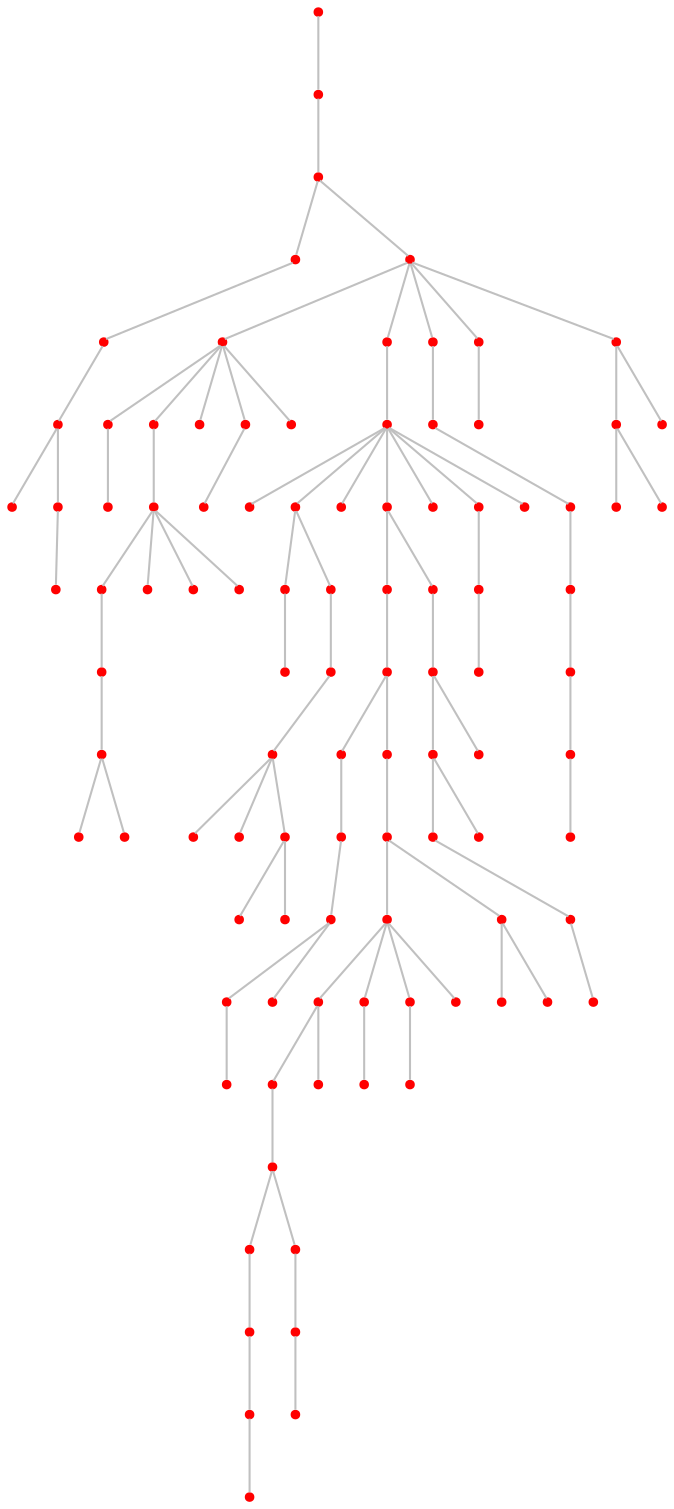 graph {
	1 [color=red shape=point]
	3 [color=red shape=point]
	1 -- 3 [color=gray]
	7 [color=red shape=point]
	3 -- 7 [color=gray]
	87 [color=red shape=point]
	7 -- 87 [color=gray]
	26 [color=red shape=point]
	87 -- 26 [color=gray]
	66 [color=red shape=point]
	26 -- 66 [color=gray]
	73 [color=red shape=point]
	66 -- 73 [color=gray]
	75 [color=red shape=point]
	66 -- 75 [color=gray]
	67 [color=red shape=point]
	75 -- 67 [color=gray]
	4 [color=red shape=point]
	7 -- 4 [color=gray]
	9 [color=red shape=point]
	4 -- 9 [color=gray]
	33 [color=red shape=point]
	9 -- 33 [color=gray]
	57 [color=red shape=point]
	33 -- 57 [color=gray]
	80 [color=red shape=point]
	9 -- 80 [color=gray]
	16 [color=red shape=point]
	80 -- 16 [color=gray]
	43 [color=red shape=point]
	16 -- 43 [color=gray]
	47 [color=red shape=point]
	43 -- 47 [color=gray]
	31 [color=red shape=point]
	47 -- 31 [color=gray]
	35 [color=red shape=point]
	31 -- 35 [color=gray]
	84 [color=red shape=point]
	31 -- 84 [color=gray]
	53 [color=red shape=point]
	16 -- 53 [color=gray]
	96 [color=red shape=point]
	16 -- 96 [color=gray]
	79 [color=red shape=point]
	16 -- 79 [color=gray]
	58 [color=red shape=point]
	9 -- 58 [color=gray]
	11 [color=red shape=point]
	9 -- 11 [color=gray]
	51 [color=red shape=point]
	11 -- 51 [color=gray]
	70 [color=red shape=point]
	9 -- 70 [color=gray]
	28 [color=red shape=point]
	4 -- 28 [color=gray]
	2 [color=red shape=point]
	28 -- 2 [color=gray]
	85 [color=red shape=point]
	2 -- 85 [color=gray]
	0 [color=red shape=point]
	2 -- 0 [color=gray]
	27 [color=red shape=point]
	0 -- 27 [color=gray]
	44 [color=red shape=point]
	27 -- 44 [color=gray]
	42 [color=red shape=point]
	0 -- 42 [color=gray]
	62 [color=red shape=point]
	42 -- 62 [color=gray]
	30 [color=red shape=point]
	62 -- 30 [color=gray]
	77 [color=red shape=point]
	30 -- 77 [color=gray]
	74 [color=red shape=point]
	30 -- 74 [color=gray]
	72 [color=red shape=point]
	30 -- 72 [color=gray]
	98 [color=red shape=point]
	72 -- 98 [color=gray]
	86 [color=red shape=point]
	72 -- 86 [color=gray]
	38 [color=red shape=point]
	2 -- 38 [color=gray]
	6 [color=red shape=point]
	2 -- 6 [color=gray]
	94 [color=red shape=point]
	6 -- 94 [color=gray]
	13 [color=red shape=point]
	94 -- 13 [color=gray]
	15 [color=red shape=point]
	13 -- 15 [color=gray]
	37 [color=red shape=point]
	15 -- 37 [color=gray]
	18 [color=red shape=point]
	37 -- 18 [color=gray]
	76 [color=red shape=point]
	18 -- 76 [color=gray]
	59 [color=red shape=point]
	76 -- 59 [color=gray]
	22 [color=red shape=point]
	18 -- 22 [color=gray]
	55 [color=red shape=point]
	13 -- 55 [color=gray]
	41 [color=red shape=point]
	55 -- 41 [color=gray]
	10 [color=red shape=point]
	41 -- 10 [color=gray]
	20 [color=red shape=point]
	10 -- 20 [color=gray]
	61 [color=red shape=point]
	20 -- 61 [color=gray]
	52 [color=red shape=point]
	61 -- 52 [color=gray]
	78 [color=red shape=point]
	52 -- 78 [color=gray]
	93 [color=red shape=point]
	78 -- 93 [color=gray]
	56 [color=red shape=point]
	93 -- 56 [color=gray]
	97 [color=red shape=point]
	56 -- 97 [color=gray]
	83 [color=red shape=point]
	52 -- 83 [color=gray]
	65 [color=red shape=point]
	83 -- 65 [color=gray]
	81 [color=red shape=point]
	65 -- 81 [color=gray]
	23 [color=red shape=point]
	20 -- 23 [color=gray]
	24 [color=red shape=point]
	10 -- 24 [color=gray]
	82 [color=red shape=point]
	24 -- 82 [color=gray]
	39 [color=red shape=point]
	10 -- 39 [color=gray]
	46 [color=red shape=point]
	39 -- 46 [color=gray]
	54 [color=red shape=point]
	10 -- 54 [color=gray]
	60 [color=red shape=point]
	41 -- 60 [color=gray]
	92 [color=red shape=point]
	60 -- 92 [color=gray]
	69 [color=red shape=point]
	60 -- 69 [color=gray]
	68 [color=red shape=point]
	6 -- 68 [color=gray]
	5 [color=red shape=point]
	68 -- 5 [color=gray]
	17 [color=red shape=point]
	5 -- 17 [color=gray]
	14 [color=red shape=point]
	17 -- 14 [color=gray]
	21 [color=red shape=point]
	14 -- 21 [color=gray]
	34 [color=red shape=point]
	21 -- 34 [color=gray]
	50 [color=red shape=point]
	17 -- 50 [color=gray]
	99 [color=red shape=point]
	5 -- 99 [color=gray]
	8 [color=red shape=point]
	2 -- 8 [color=gray]
	19 [color=red shape=point]
	2 -- 19 [color=gray]
	91 [color=red shape=point]
	19 -- 91 [color=gray]
	48 [color=red shape=point]
	91 -- 48 [color=gray]
	29 [color=red shape=point]
	2 -- 29 [color=gray]
	25 [color=red shape=point]
	4 -- 25 [color=gray]
	45 [color=red shape=point]
	25 -- 45 [color=gray]
	63 [color=red shape=point]
	45 -- 63 [color=gray]
	88 [color=red shape=point]
	63 -- 88 [color=gray]
	89 [color=red shape=point]
	88 -- 89 [color=gray]
	36 [color=red shape=point]
	89 -- 36 [color=gray]
	95 [color=red shape=point]
	36 -- 95 [color=gray]
	64 [color=red shape=point]
	4 -- 64 [color=gray]
	90 [color=red shape=point]
	64 -- 90 [color=gray]
	12 [color=red shape=point]
	4 -- 12 [color=gray]
	40 [color=red shape=point]
	12 -- 40 [color=gray]
	71 [color=red shape=point]
	40 -- 71 [color=gray]
	32 [color=red shape=point]
	40 -- 32 [color=gray]
	49 [color=red shape=point]
	12 -- 49 [color=gray]
}

